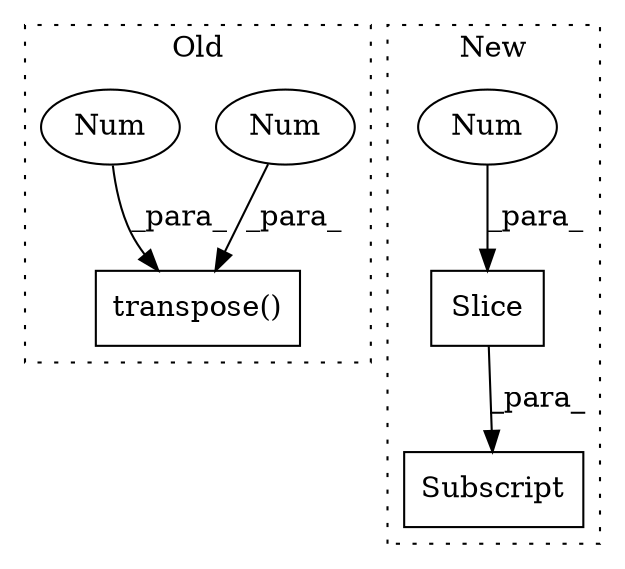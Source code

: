 digraph G {
subgraph cluster0 {
1 [label="transpose()" a="75" s="7066,7097" l="27,1" shape="box"];
5 [label="Num" a="76" s="7096" l="1" shape="ellipse"];
6 [label="Num" a="76" s="7093" l="1" shape="ellipse"];
label = "Old";
style="dotted";
}
subgraph cluster1 {
2 [label="Slice" a="80" s="6749" l="1" shape="box"];
3 [label="Num" a="76" s="6750" l="1" shape="ellipse"];
4 [label="Subscript" a="63" s="6731,0" l="24,0" shape="box"];
label = "New";
style="dotted";
}
2 -> 4 [label="_para_"];
3 -> 2 [label="_para_"];
5 -> 1 [label="_para_"];
6 -> 1 [label="_para_"];
}